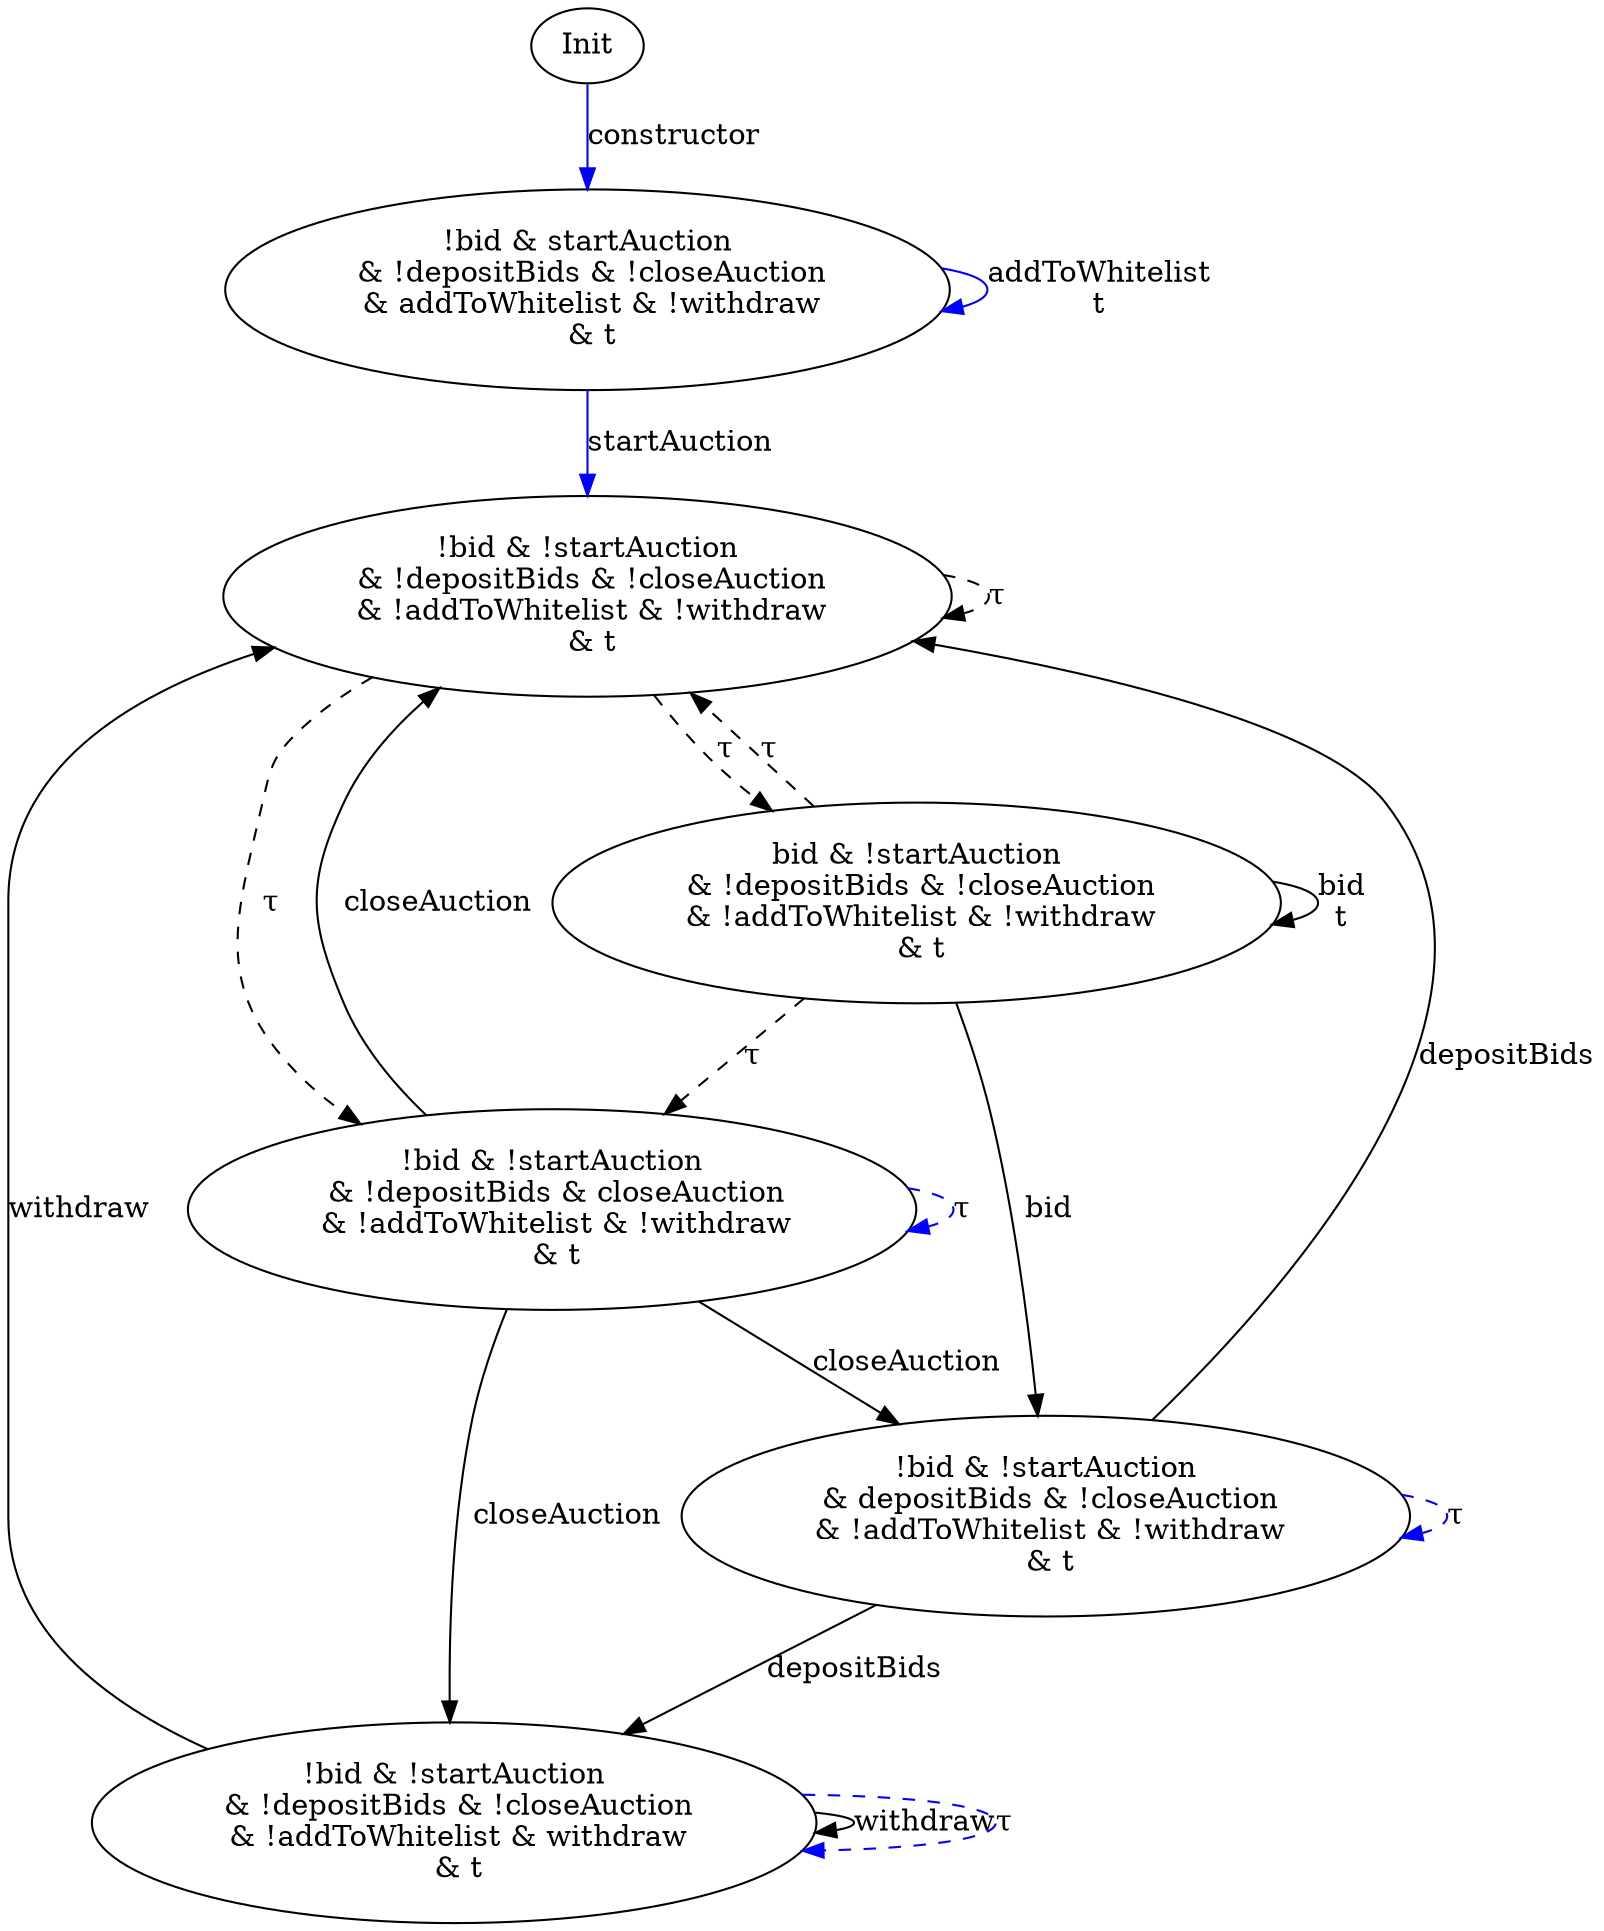 digraph {
S00 [label="Init"]
S76 [label="!bid & startAuction\n & !depositBids & !closeAuction\n & addToWhitelist & !withdraw\n & t"]
S100 [label="!bid & !startAuction\n & !depositBids & !closeAuction\n & !addToWhitelist & withdraw\n & t"]
S103 [label="!bid & !startAuction\n & !depositBids & closeAuction\n & !addToWhitelist & !withdraw\n & t"]
S106 [label="!bid & !startAuction\n & depositBids & !closeAuction\n & !addToWhitelist & !withdraw\n & t"]
S115 [label="bid & !startAuction\n & !depositBids & !closeAuction\n & !addToWhitelist & !withdraw\n & t"]
S121 [label="!bid & !startAuction\n & !depositBids & !closeAuction\n & !addToWhitelist & !withdraw\n & t"]

S121->S103 [label="τ", style="dashed", color="black"]
S100->S100 [label="withdraw", style="", color="black"]
S103->S103 [label="τ", style="dashed", color="blue"]
S121->S121 [label="τ", style="dashed", color="black"]
S115->S121 [label="τ", style="dashed", color="black"]
S00->S76 [label="constructor", style="", color="blue"]
S76->S121 [label="startAuction", style="", color="blue"]
S100->S100 [label="τ", style="dashed", color="blue"]
S115->S115 [label="bid\nt", style="", color="black"]
S103->S121 [label="closeAuction", style="", color="black"]
S103->S106 [label="closeAuction", style="", color="black"]
S76->S76 [label="addToWhitelist\nt", style="", color="blue"]
S103->S100 [label="closeAuction", style="", color="black"]
S106->S121 [label="depositBids", style="", color="black"]
S106->S106 [label="τ", style="dashed", color="blue"]
S121->S115 [label="τ", style="dashed", color="black"]
S115->S106 [label="bid", style="", color="black"]
S115->S103 [label="τ", style="dashed", color="black"]
S106->S100 [label="depositBids", style="", color="black"]
S100->S121 [label="withdraw", style="", color="black"]
}